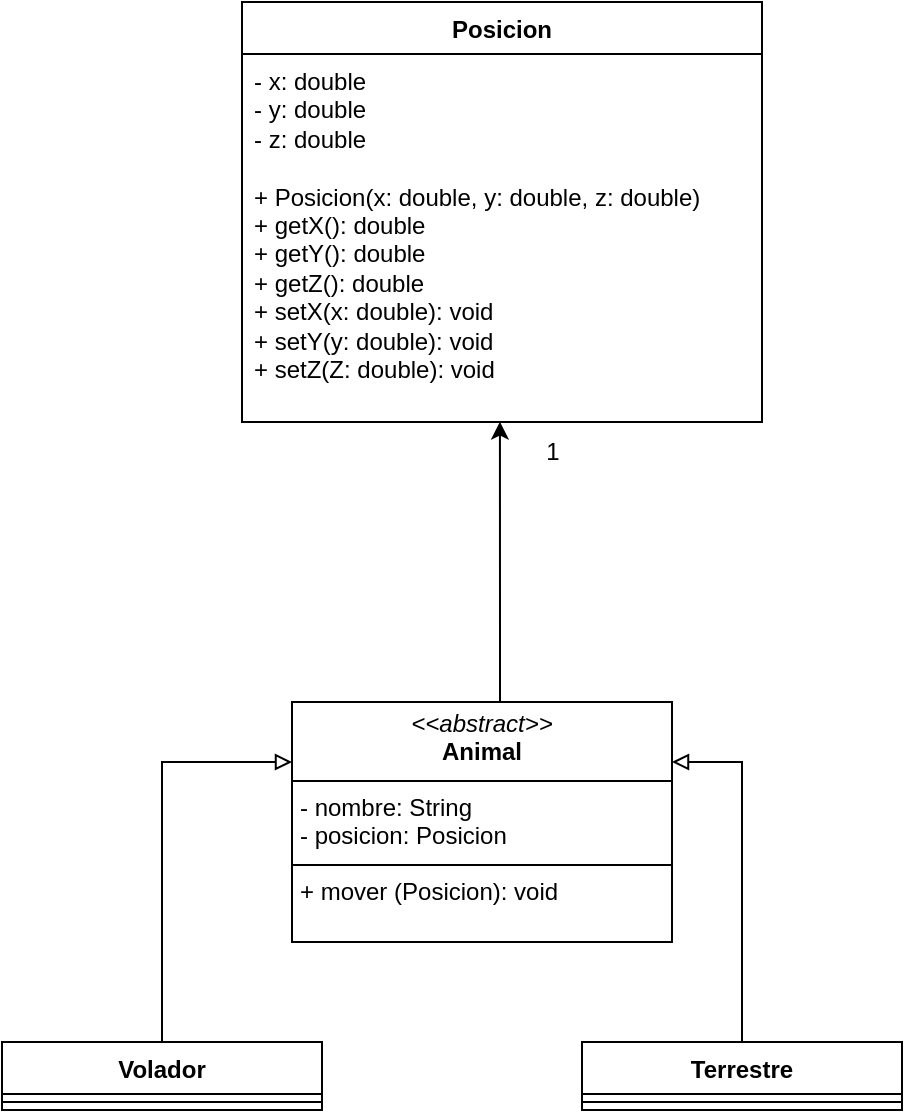 <mxfile version="26.0.14">
  <diagram name="Página-1" id="U3wyZeE0UmClQuN4vfXR">
    <mxGraphModel dx="2699" dy="2351" grid="1" gridSize="10" guides="1" tooltips="1" connect="1" arrows="1" fold="1" page="1" pageScale="1" pageWidth="827" pageHeight="1169" math="0" shadow="0">
      <root>
        <mxCell id="0" />
        <mxCell id="1" parent="0" />
        <mxCell id="VKd3-uHXkTlcnqSxqKXc-29" style="edgeStyle=orthogonalEdgeStyle;rounded=0;orthogonalLoop=1;jettySize=auto;html=1;entryX=0;entryY=0.25;entryDx=0;entryDy=0;endArrow=block;endFill=0;" edge="1" parent="1" source="VKd3-uHXkTlcnqSxqKXc-9" target="VKd3-uHXkTlcnqSxqKXc-28">
          <mxGeometry relative="1" as="geometry" />
        </mxCell>
        <mxCell id="VKd3-uHXkTlcnqSxqKXc-9" value="Volador" style="swimlane;fontStyle=1;align=center;verticalAlign=top;childLayout=stackLayout;horizontal=1;startSize=26;horizontalStack=0;resizeParent=1;resizeParentMax=0;resizeLast=0;collapsible=1;marginBottom=0;whiteSpace=wrap;html=1;" vertex="1" parent="1">
          <mxGeometry x="-170" y="440" width="160" height="34" as="geometry" />
        </mxCell>
        <mxCell id="VKd3-uHXkTlcnqSxqKXc-11" value="" style="line;strokeWidth=1;fillColor=none;align=left;verticalAlign=middle;spacingTop=-1;spacingLeft=3;spacingRight=3;rotatable=0;labelPosition=right;points=[];portConstraint=eastwest;strokeColor=inherit;" vertex="1" parent="VKd3-uHXkTlcnqSxqKXc-9">
          <mxGeometry y="26" width="160" height="8" as="geometry" />
        </mxCell>
        <mxCell id="VKd3-uHXkTlcnqSxqKXc-30" style="edgeStyle=orthogonalEdgeStyle;rounded=0;orthogonalLoop=1;jettySize=auto;html=1;entryX=1;entryY=0.25;entryDx=0;entryDy=0;endArrow=block;endFill=0;" edge="1" parent="1" source="VKd3-uHXkTlcnqSxqKXc-14" target="VKd3-uHXkTlcnqSxqKXc-28">
          <mxGeometry relative="1" as="geometry" />
        </mxCell>
        <mxCell id="VKd3-uHXkTlcnqSxqKXc-14" value="Terrestre" style="swimlane;fontStyle=1;align=center;verticalAlign=top;childLayout=stackLayout;horizontal=1;startSize=26;horizontalStack=0;resizeParent=1;resizeParentMax=0;resizeLast=0;collapsible=1;marginBottom=0;whiteSpace=wrap;html=1;" vertex="1" parent="1">
          <mxGeometry x="120" y="440" width="160" height="34" as="geometry" />
        </mxCell>
        <mxCell id="VKd3-uHXkTlcnqSxqKXc-15" value="" style="line;strokeWidth=1;fillColor=none;align=left;verticalAlign=middle;spacingTop=-1;spacingLeft=3;spacingRight=3;rotatable=0;labelPosition=right;points=[];portConstraint=eastwest;strokeColor=inherit;" vertex="1" parent="VKd3-uHXkTlcnqSxqKXc-14">
          <mxGeometry y="26" width="160" height="8" as="geometry" />
        </mxCell>
        <mxCell id="VKd3-uHXkTlcnqSxqKXc-19" value="Posicion" style="swimlane;fontStyle=1;align=center;verticalAlign=top;childLayout=stackLayout;horizontal=1;startSize=26;horizontalStack=0;resizeParent=1;resizeParentMax=0;resizeLast=0;collapsible=1;marginBottom=0;whiteSpace=wrap;html=1;" vertex="1" parent="1">
          <mxGeometry x="-50" y="-80" width="260" height="210" as="geometry" />
        </mxCell>
        <mxCell id="VKd3-uHXkTlcnqSxqKXc-20" value="- x: double&lt;div&gt;- y: double&lt;/div&gt;&lt;div&gt;&lt;span style=&quot;background-color: transparent; color: light-dark(rgb(0, 0, 0), rgb(255, 255, 255));&quot;&gt;- z: double&lt;/span&gt;&lt;/div&gt;&lt;div&gt;&lt;span style=&quot;background-color: transparent; color: light-dark(rgb(0, 0, 0), rgb(255, 255, 255));&quot;&gt;&lt;br&gt;&lt;/span&gt;&lt;/div&gt;&lt;div&gt;&lt;span style=&quot;background-color: transparent; color: light-dark(rgb(0, 0, 0), rgb(255, 255, 255));&quot;&gt;+ Posicion(x: double, y: double, z: double)&lt;/span&gt;&lt;/div&gt;&lt;div&gt;&lt;span style=&quot;background-color: transparent; color: light-dark(rgb(0, 0, 0), rgb(255, 255, 255));&quot;&gt;+ getX(): double&lt;/span&gt;&lt;/div&gt;&lt;div&gt;&lt;span style=&quot;background-color: transparent; color: light-dark(rgb(0, 0, 0), rgb(255, 255, 255));&quot;&gt;+ getY(): double&lt;/span&gt;&lt;/div&gt;&lt;div&gt;&lt;span style=&quot;background-color: transparent; color: light-dark(rgb(0, 0, 0), rgb(255, 255, 255));&quot;&gt;+ getZ(): double&lt;/span&gt;&lt;/div&gt;&lt;div&gt;&lt;span style=&quot;background-color: transparent; color: light-dark(rgb(0, 0, 0), rgb(255, 255, 255));&quot;&gt;+ setX(x: double): void&lt;/span&gt;&lt;/div&gt;&lt;div&gt;+ setY(y: double): void&lt;span style=&quot;background-color: transparent; color: light-dark(rgb(0, 0, 0), rgb(255, 255, 255));&quot;&gt;&lt;/span&gt;&lt;/div&gt;&lt;div&gt;+ setZ(Z: double): void&lt;/div&gt;" style="text;strokeColor=none;fillColor=none;align=left;verticalAlign=top;spacingLeft=4;spacingRight=4;overflow=hidden;rotatable=0;points=[[0,0.5],[1,0.5]];portConstraint=eastwest;whiteSpace=wrap;html=1;" vertex="1" parent="VKd3-uHXkTlcnqSxqKXc-19">
          <mxGeometry y="26" width="260" height="184" as="geometry" />
        </mxCell>
        <mxCell id="VKd3-uHXkTlcnqSxqKXc-26" value="1" style="text;html=1;align=center;verticalAlign=middle;resizable=0;points=[];autosize=1;strokeColor=none;fillColor=none;" vertex="1" parent="1">
          <mxGeometry x="90" y="130" width="30" height="30" as="geometry" />
        </mxCell>
        <mxCell id="VKd3-uHXkTlcnqSxqKXc-28" value="&lt;p style=&quot;margin:0px;margin-top:4px;text-align:center;&quot;&gt;&lt;i&gt;&amp;lt;&amp;lt;abstract&amp;gt;&amp;gt;&lt;/i&gt;&lt;br&gt;&lt;b&gt;Animal&lt;/b&gt;&lt;/p&gt;&lt;hr size=&quot;1&quot; style=&quot;border-style:solid;&quot;&gt;&lt;p style=&quot;margin:0px;margin-left:4px;&quot;&gt;- nombre: String&lt;/p&gt;&lt;p style=&quot;margin:0px;margin-left:4px;&quot;&gt;- posicion: Posicion&lt;/p&gt;&lt;hr size=&quot;1&quot; style=&quot;border-style:solid;&quot;&gt;&lt;p style=&quot;margin:0px;margin-left:4px;&quot;&gt;+ mover (Posicion): void&lt;br&gt;&lt;/p&gt;" style="verticalAlign=top;align=left;overflow=fill;html=1;whiteSpace=wrap;" vertex="1" parent="1">
          <mxGeometry x="-25" y="270" width="190" height="120" as="geometry" />
        </mxCell>
        <mxCell id="VKd3-uHXkTlcnqSxqKXc-34" style="edgeStyle=orthogonalEdgeStyle;rounded=0;orthogonalLoop=1;jettySize=auto;html=1;entryX=0.496;entryY=0.999;entryDx=0;entryDy=0;entryPerimeter=0;" edge="1" parent="1" source="VKd3-uHXkTlcnqSxqKXc-28" target="VKd3-uHXkTlcnqSxqKXc-20">
          <mxGeometry relative="1" as="geometry">
            <Array as="points">
              <mxPoint x="79" y="230" />
              <mxPoint x="79" y="230" />
            </Array>
          </mxGeometry>
        </mxCell>
      </root>
    </mxGraphModel>
  </diagram>
</mxfile>
